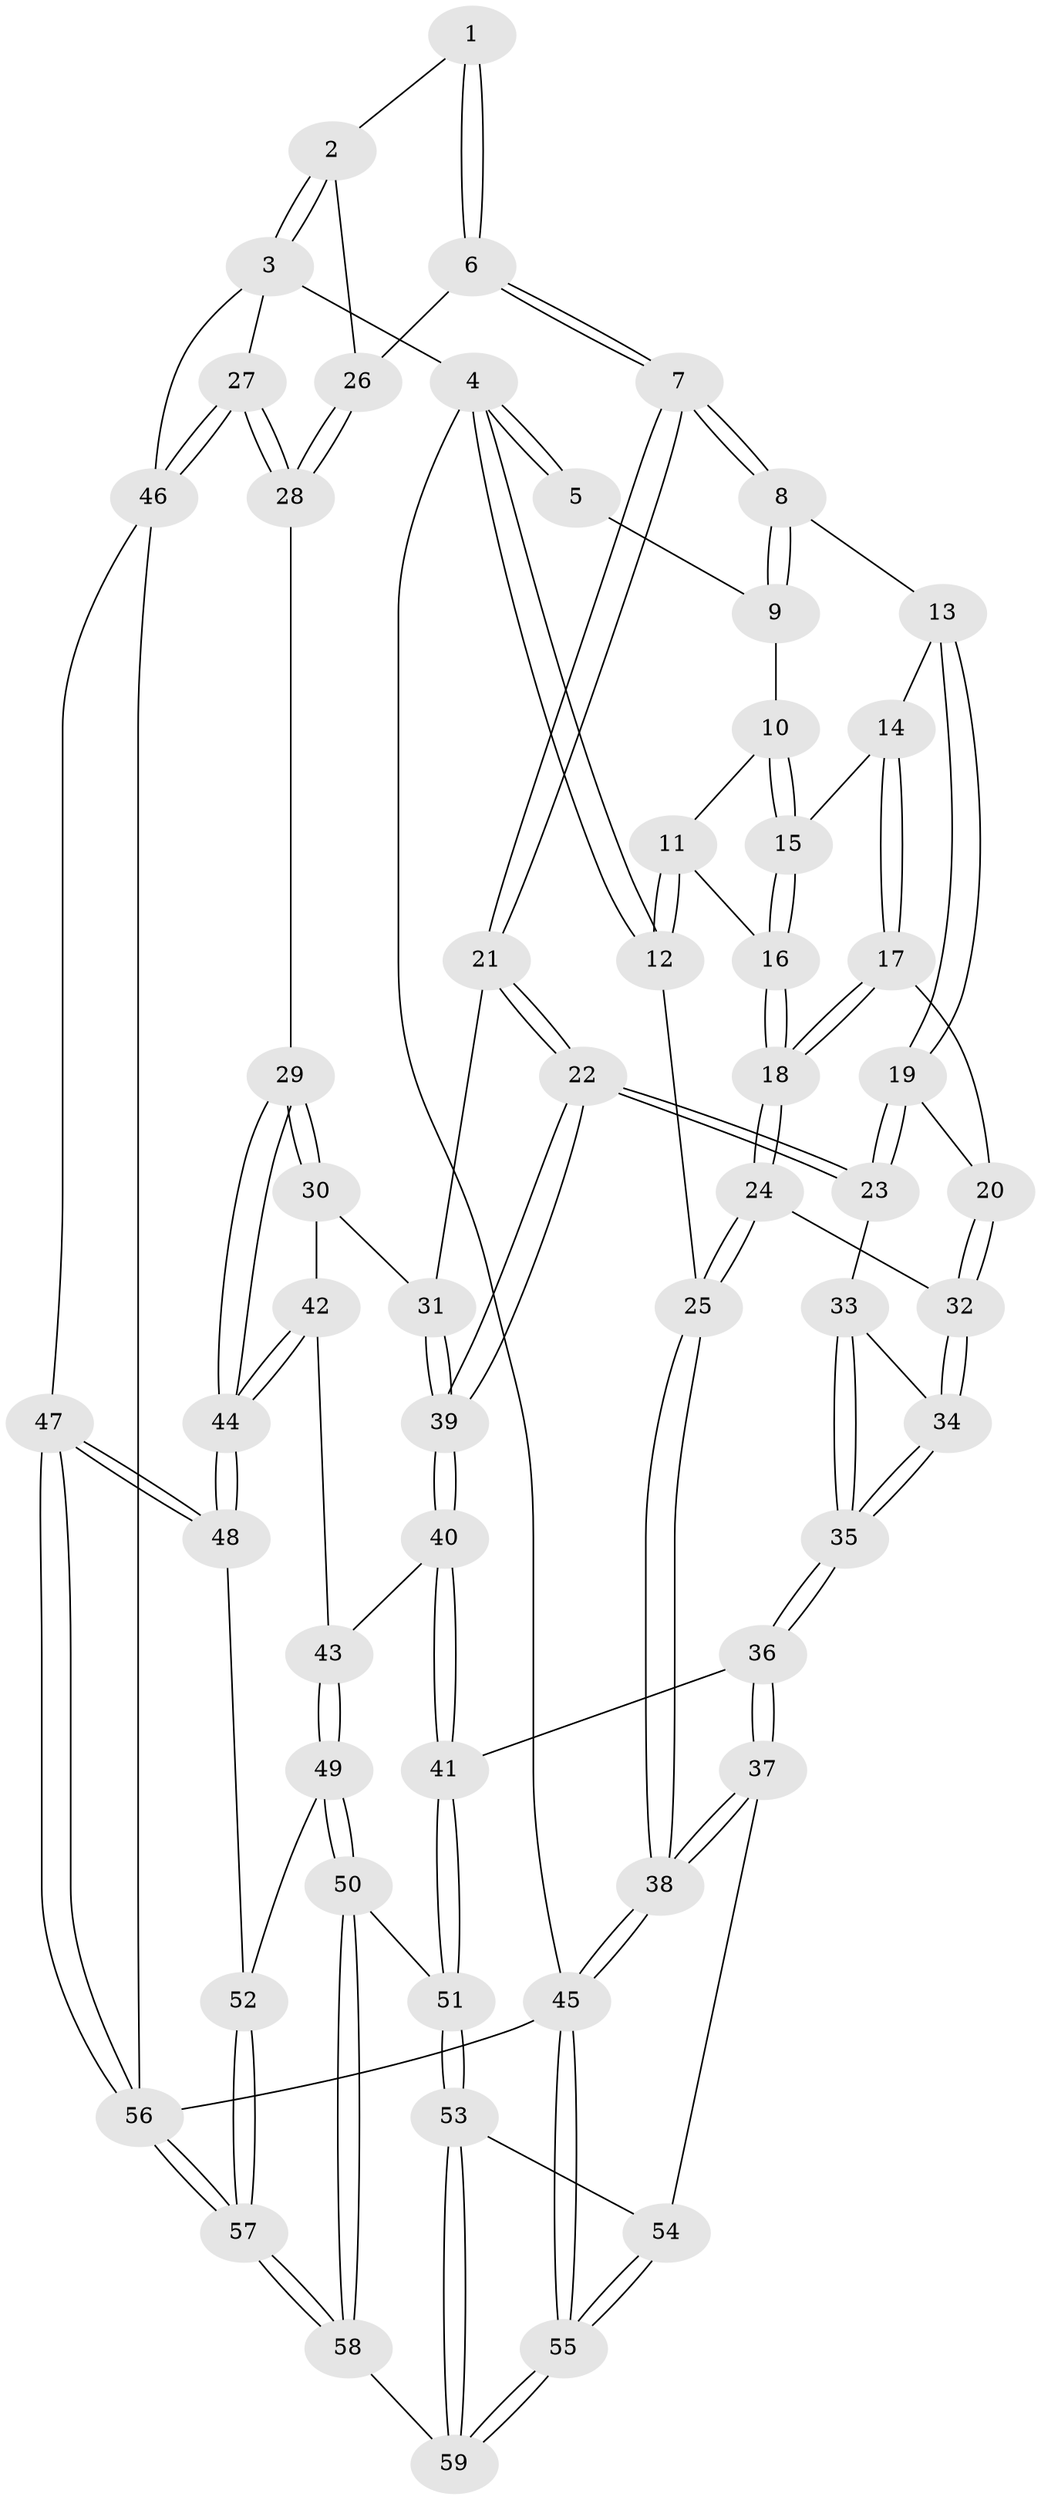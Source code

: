 // Generated by graph-tools (version 1.1) at 2025/03/03/09/25 03:03:21]
// undirected, 59 vertices, 144 edges
graph export_dot {
graph [start="1"]
  node [color=gray90,style=filled];
  1 [pos="+0.6222549414217389+0"];
  2 [pos="+1+0"];
  3 [pos="+1+0"];
  4 [pos="+0+0"];
  5 [pos="+0.20604844013676618+0"];
  6 [pos="+0.6479887665879133+0.1588858670258496"];
  7 [pos="+0.6418972753290382+0.16431019965209417"];
  8 [pos="+0.4903823501689196+0.1606650910629458"];
  9 [pos="+0.20903746272044532+0"];
  10 [pos="+0.20284029949864593+0"];
  11 [pos="+0.01378283258058769+0.1566877709252335"];
  12 [pos="+0+0.1615746005250657"];
  13 [pos="+0.4731396294687202+0.17201911589350638"];
  14 [pos="+0.27203669106129214+0.17262140022791775"];
  15 [pos="+0.21109004188917857+0.06697666304603901"];
  16 [pos="+0.10249557670669328+0.21151166829670887"];
  17 [pos="+0.27361457257423+0.20568191892667856"];
  18 [pos="+0.08390078410234376+0.33329774201837054"];
  19 [pos="+0.36819583560849006+0.34439762831704407"];
  20 [pos="+0.3040381320631533+0.2829634987566637"];
  21 [pos="+0.6388467616540053+0.18144579368713884"];
  22 [pos="+0.4464925713137765+0.47013041561771646"];
  23 [pos="+0.3846947396405431+0.4058775200715383"];
  24 [pos="+0.07789600492333192+0.3486559772188044"];
  25 [pos="+0+0.4094459431240271"];
  26 [pos="+0.8087591575537708+0.17927709452569698"];
  27 [pos="+1+0.454575444280725"];
  28 [pos="+1+0.4496821238507276"];
  29 [pos="+0.9970061953756342+0.47113788650366734"];
  30 [pos="+0.8824104240916777+0.48620106501149835"];
  31 [pos="+0.6957833669074599+0.43000914724164946"];
  32 [pos="+0.11219385664609657+0.3694006195208529"];
  33 [pos="+0.2852866102123815+0.4179516422096461"];
  34 [pos="+0.14428707108208239+0.4039849273266937"];
  35 [pos="+0.17801412017550505+0.6126176646610483"];
  36 [pos="+0.17906269927609167+0.6369185236584143"];
  37 [pos="+0.05407885224410346+0.7084688441236224"];
  38 [pos="+0+0.6684433773684054"];
  39 [pos="+0.47473162750229475+0.5490673689602371"];
  40 [pos="+0.472793128880929+0.5671502066515898"];
  41 [pos="+0.3834870654325403+0.6479225292034323"];
  42 [pos="+0.7331938756140682+0.6113246837023504"];
  43 [pos="+0.581640612108088+0.6422582507719304"];
  44 [pos="+0.8029865419841725+0.7806368207406783"];
  45 [pos="+0+1"];
  46 [pos="+1+0.7378785658709335"];
  47 [pos="+0.8909103426465591+0.8701841791462509"];
  48 [pos="+0.7891518086648851+0.842369566958103"];
  49 [pos="+0.674642679611377+0.8483802015361895"];
  50 [pos="+0.6125401030188419+0.9102123592564251"];
  51 [pos="+0.3859479079189037+0.7699241492774833"];
  52 [pos="+0.7877850446327032+0.8428872279530354"];
  53 [pos="+0.31366119231077494+0.9233032686019297"];
  54 [pos="+0.14129355731489054+0.8632718684826769"];
  55 [pos="+0+1"];
  56 [pos="+1+1"];
  57 [pos="+0.793453481331596+1"];
  58 [pos="+0.5057223878026644+1"];
  59 [pos="+0.404840622036254+1"];
  1 -- 2;
  1 -- 6;
  1 -- 6;
  2 -- 3;
  2 -- 3;
  2 -- 26;
  3 -- 4;
  3 -- 27;
  3 -- 46;
  4 -- 5;
  4 -- 5;
  4 -- 12;
  4 -- 12;
  4 -- 45;
  5 -- 9;
  6 -- 7;
  6 -- 7;
  6 -- 26;
  7 -- 8;
  7 -- 8;
  7 -- 21;
  7 -- 21;
  8 -- 9;
  8 -- 9;
  8 -- 13;
  9 -- 10;
  10 -- 11;
  10 -- 15;
  10 -- 15;
  11 -- 12;
  11 -- 12;
  11 -- 16;
  12 -- 25;
  13 -- 14;
  13 -- 19;
  13 -- 19;
  14 -- 15;
  14 -- 17;
  14 -- 17;
  15 -- 16;
  15 -- 16;
  16 -- 18;
  16 -- 18;
  17 -- 18;
  17 -- 18;
  17 -- 20;
  18 -- 24;
  18 -- 24;
  19 -- 20;
  19 -- 23;
  19 -- 23;
  20 -- 32;
  20 -- 32;
  21 -- 22;
  21 -- 22;
  21 -- 31;
  22 -- 23;
  22 -- 23;
  22 -- 39;
  22 -- 39;
  23 -- 33;
  24 -- 25;
  24 -- 25;
  24 -- 32;
  25 -- 38;
  25 -- 38;
  26 -- 28;
  26 -- 28;
  27 -- 28;
  27 -- 28;
  27 -- 46;
  27 -- 46;
  28 -- 29;
  29 -- 30;
  29 -- 30;
  29 -- 44;
  29 -- 44;
  30 -- 31;
  30 -- 42;
  31 -- 39;
  31 -- 39;
  32 -- 34;
  32 -- 34;
  33 -- 34;
  33 -- 35;
  33 -- 35;
  34 -- 35;
  34 -- 35;
  35 -- 36;
  35 -- 36;
  36 -- 37;
  36 -- 37;
  36 -- 41;
  37 -- 38;
  37 -- 38;
  37 -- 54;
  38 -- 45;
  38 -- 45;
  39 -- 40;
  39 -- 40;
  40 -- 41;
  40 -- 41;
  40 -- 43;
  41 -- 51;
  41 -- 51;
  42 -- 43;
  42 -- 44;
  42 -- 44;
  43 -- 49;
  43 -- 49;
  44 -- 48;
  44 -- 48;
  45 -- 55;
  45 -- 55;
  45 -- 56;
  46 -- 47;
  46 -- 56;
  47 -- 48;
  47 -- 48;
  47 -- 56;
  47 -- 56;
  48 -- 52;
  49 -- 50;
  49 -- 50;
  49 -- 52;
  50 -- 51;
  50 -- 58;
  50 -- 58;
  51 -- 53;
  51 -- 53;
  52 -- 57;
  52 -- 57;
  53 -- 54;
  53 -- 59;
  53 -- 59;
  54 -- 55;
  54 -- 55;
  55 -- 59;
  55 -- 59;
  56 -- 57;
  56 -- 57;
  57 -- 58;
  57 -- 58;
  58 -- 59;
}
